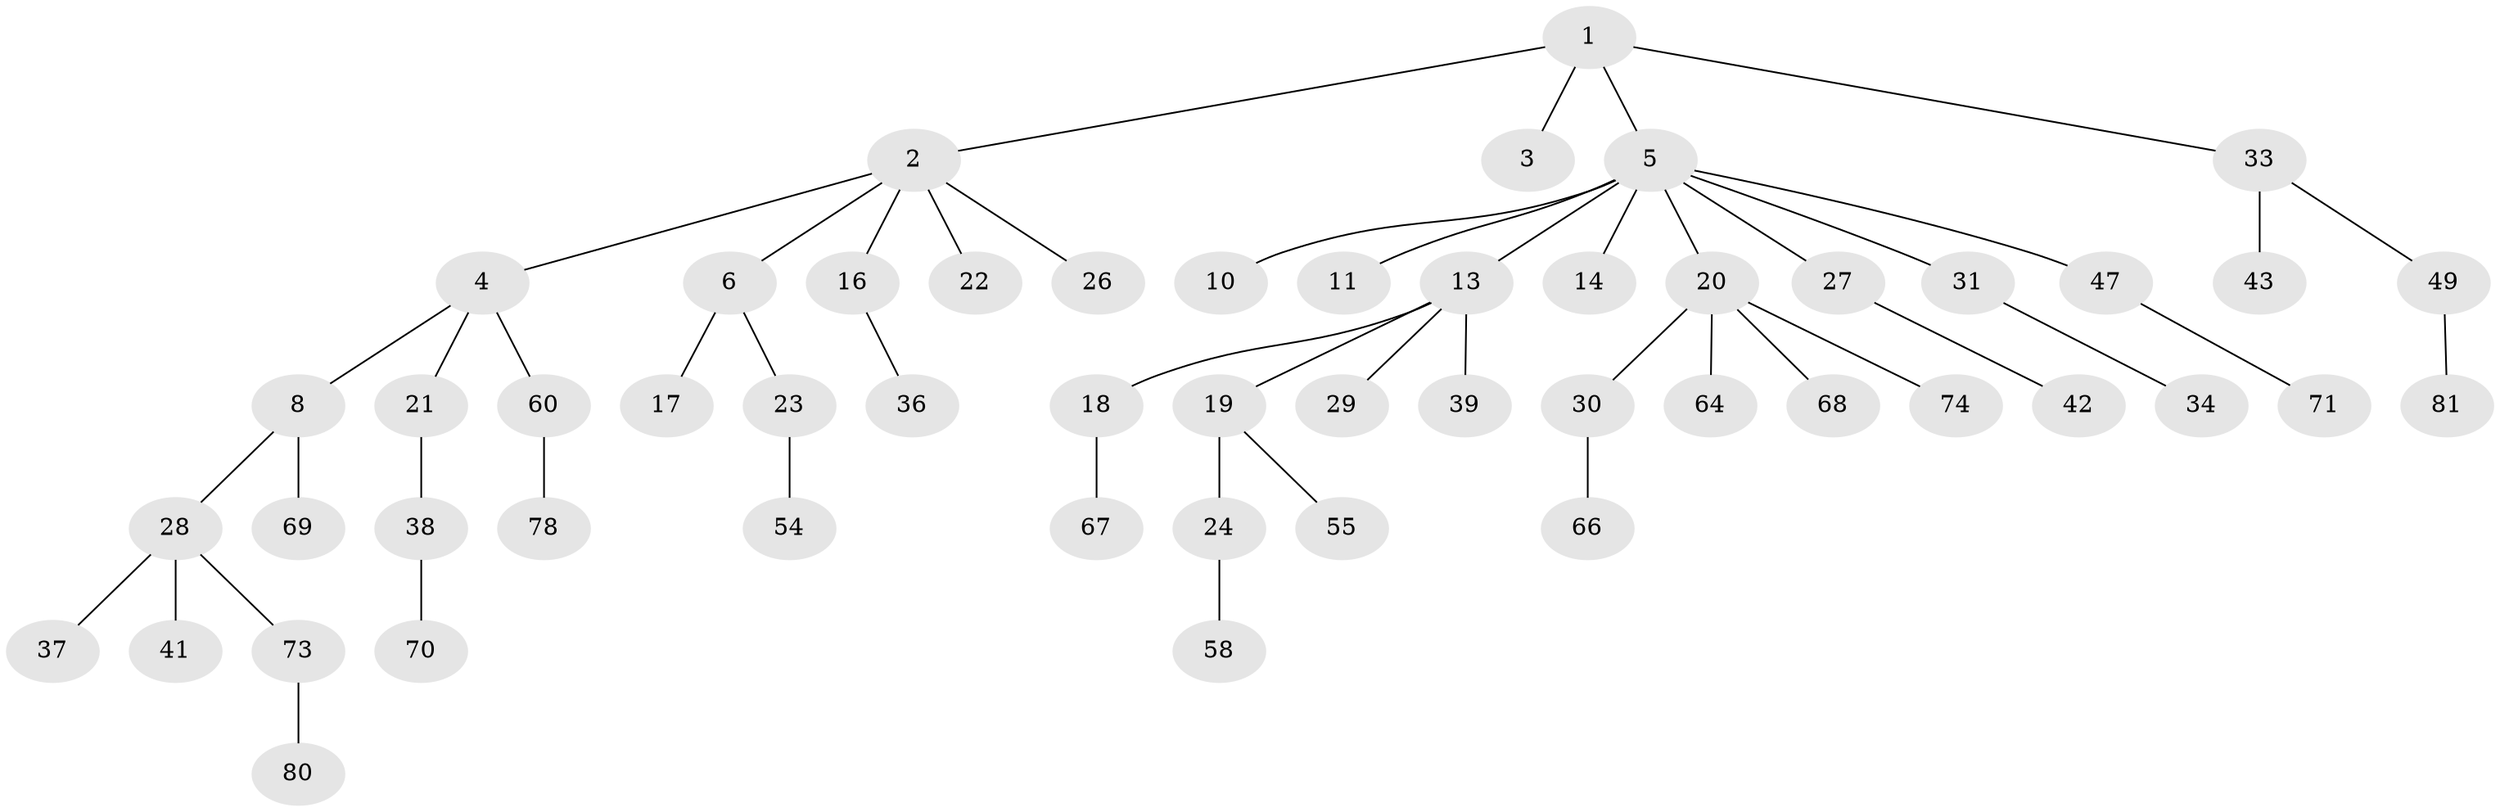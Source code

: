 // original degree distribution, {5: 0.024691358024691357, 7: 0.024691358024691357, 2: 0.2222222222222222, 4: 0.06172839506172839, 3: 0.16049382716049382, 1: 0.5061728395061729}
// Generated by graph-tools (version 1.1) at 2025/11/02/27/25 16:11:25]
// undirected, 53 vertices, 52 edges
graph export_dot {
graph [start="1"]
  node [color=gray90,style=filled];
  1 [super="+45"];
  2 [super="+63"];
  3 [super="+7"];
  4 [super="+15"];
  5 [super="+9"];
  6 [super="+12"];
  8 [super="+65"];
  10;
  11 [super="+56"];
  13 [super="+25"];
  14;
  16 [super="+79"];
  17;
  18 [super="+46"];
  19 [super="+35"];
  20 [super="+40"];
  21 [super="+57"];
  22 [super="+32"];
  23;
  24 [super="+52"];
  26 [super="+76"];
  27;
  28;
  29;
  30 [super="+72"];
  31 [super="+50"];
  33 [super="+59"];
  34 [super="+48"];
  36 [super="+75"];
  37;
  38;
  39;
  41;
  42 [super="+62"];
  43 [super="+44"];
  47 [super="+51"];
  49 [super="+53"];
  54;
  55;
  58;
  60 [super="+61"];
  64;
  66;
  67;
  68;
  69;
  70;
  71;
  73 [super="+77"];
  74;
  78;
  80;
  81;
  1 -- 2;
  1 -- 3;
  1 -- 5;
  1 -- 33;
  2 -- 4;
  2 -- 6;
  2 -- 16;
  2 -- 22;
  2 -- 26;
  4 -- 8;
  4 -- 60;
  4 -- 21;
  5 -- 11;
  5 -- 14;
  5 -- 20;
  5 -- 27;
  5 -- 47;
  5 -- 10;
  5 -- 13;
  5 -- 31;
  6 -- 17;
  6 -- 23;
  8 -- 28;
  8 -- 69;
  13 -- 18;
  13 -- 19;
  13 -- 29;
  13 -- 39;
  16 -- 36;
  18 -- 67;
  19 -- 24;
  19 -- 55;
  20 -- 30;
  20 -- 64;
  20 -- 68;
  20 -- 74;
  21 -- 38;
  23 -- 54;
  24 -- 58;
  27 -- 42;
  28 -- 37;
  28 -- 41;
  28 -- 73;
  30 -- 66;
  31 -- 34;
  33 -- 43;
  33 -- 49;
  38 -- 70;
  47 -- 71;
  49 -- 81;
  60 -- 78;
  73 -- 80;
}
